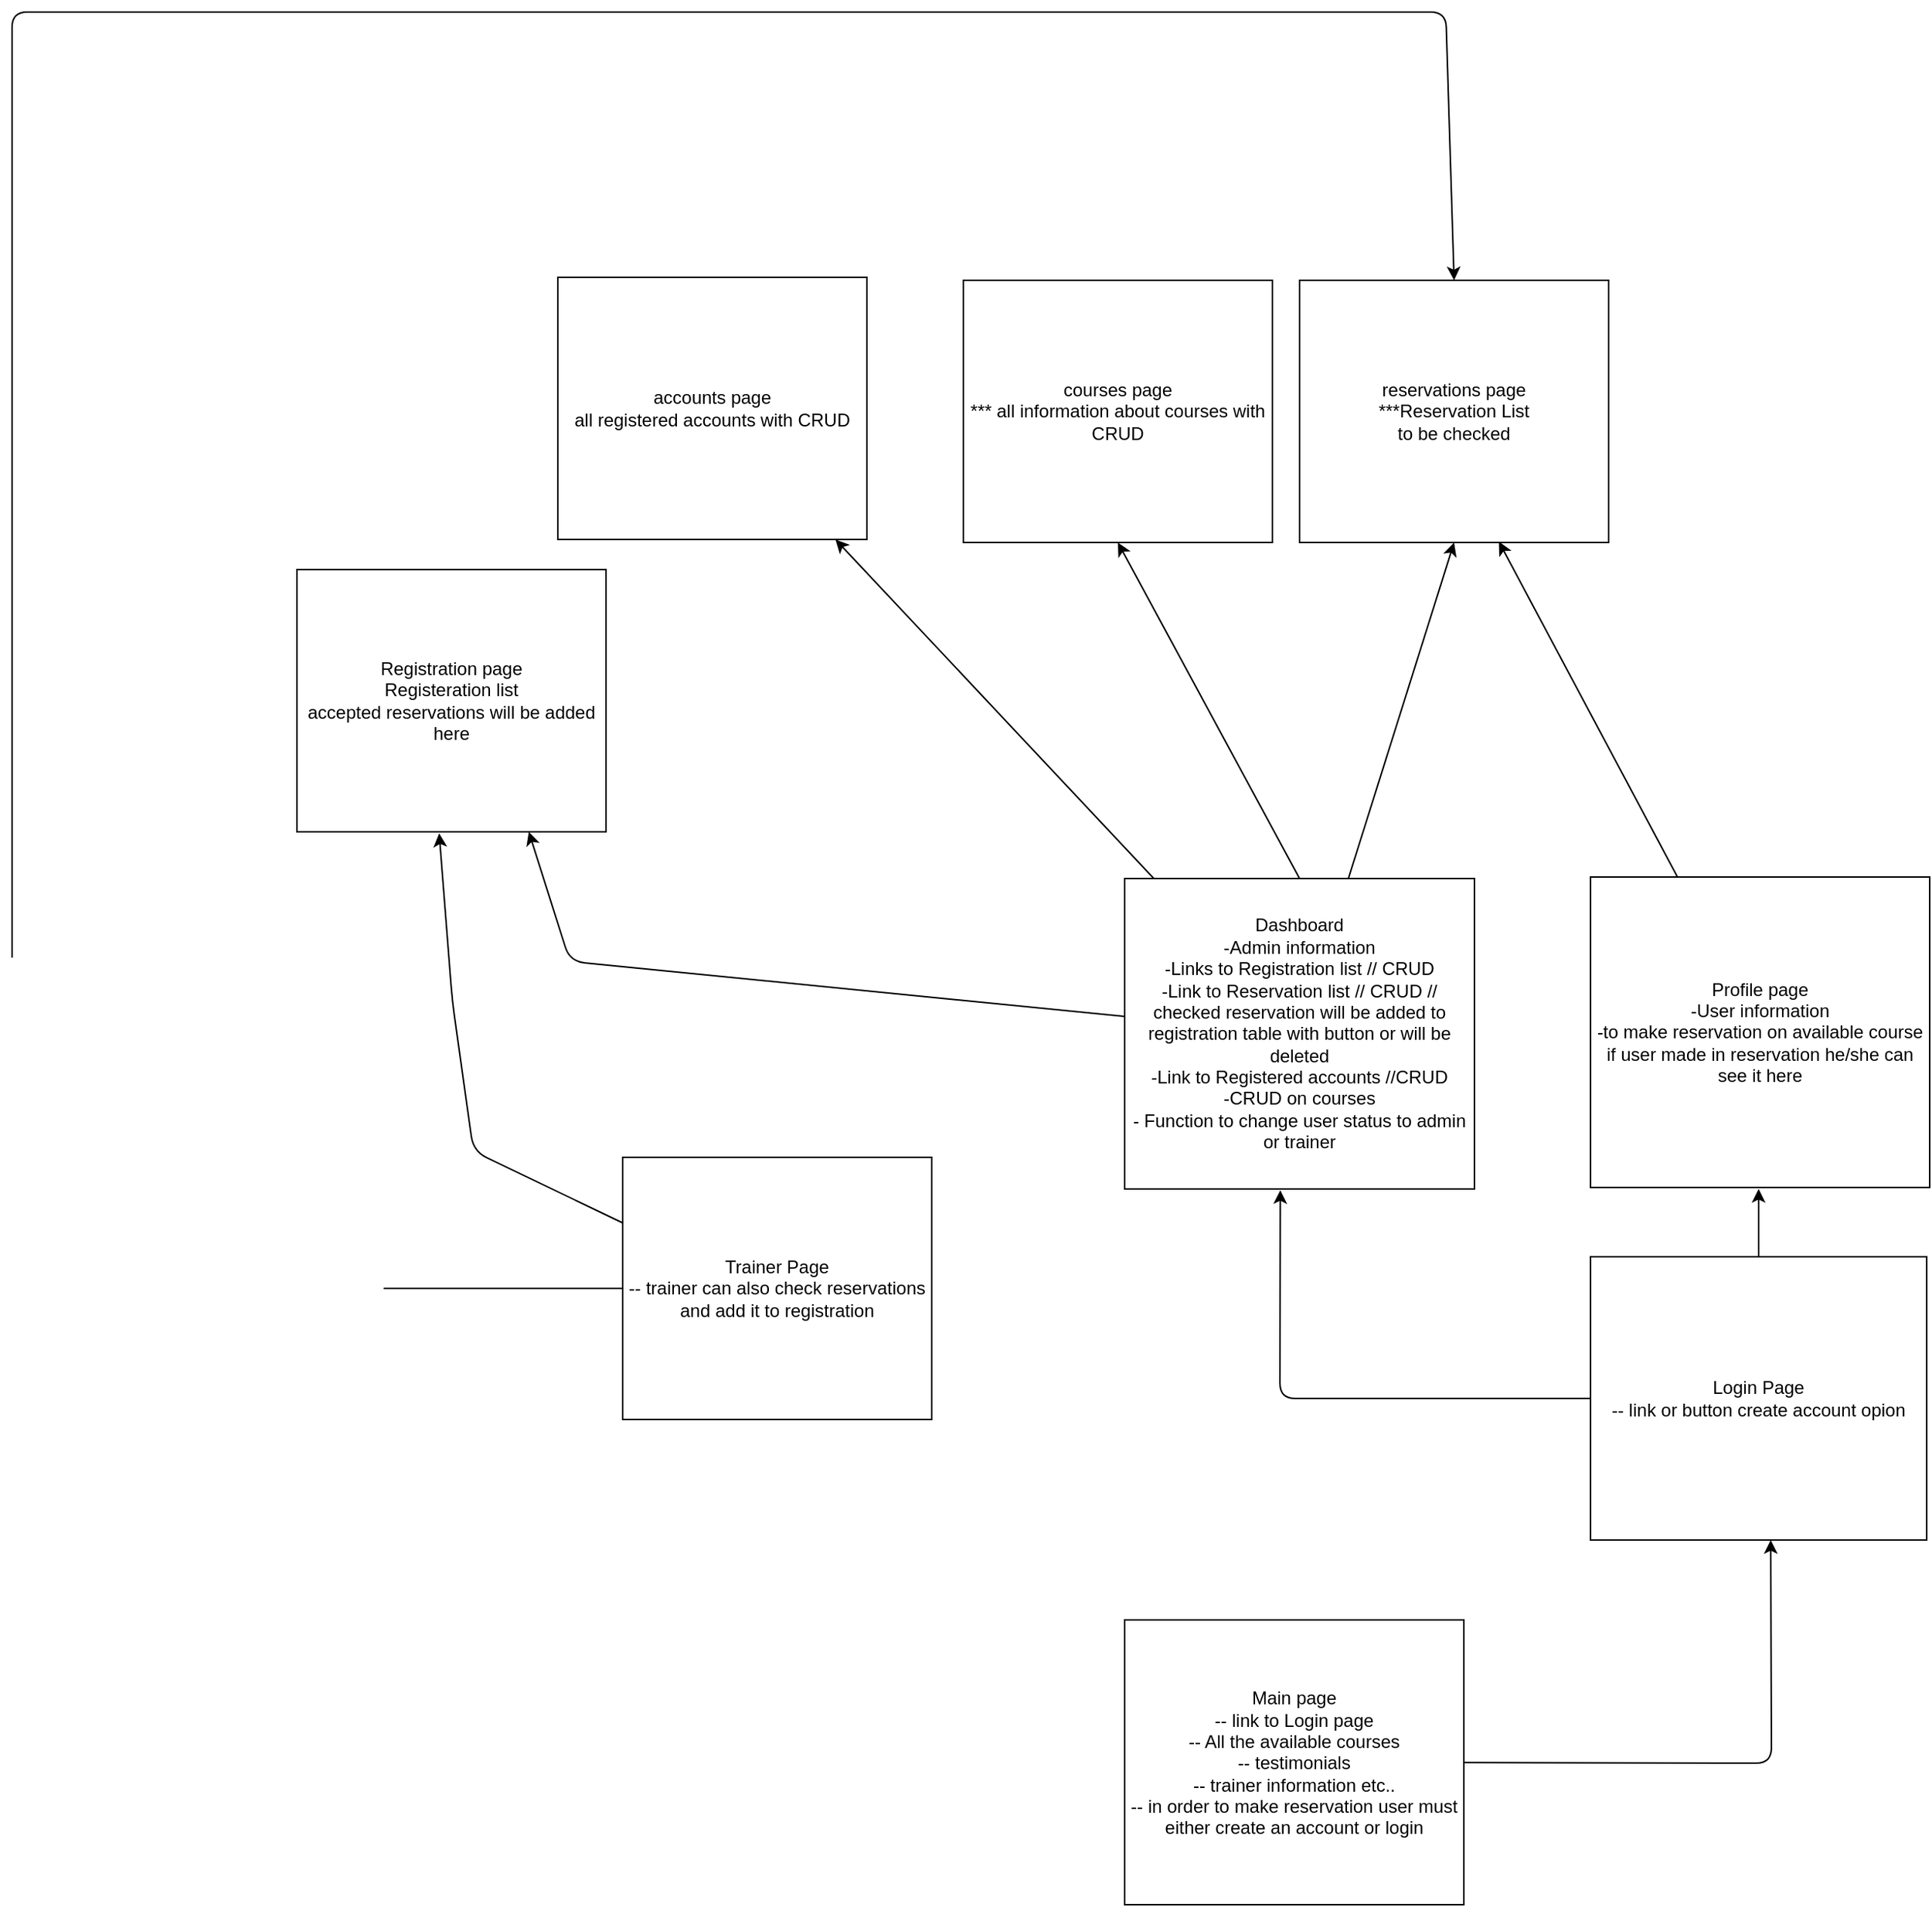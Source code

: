 <mxfile>
    <diagram id="NsQjSuXdmplA5nXrRinJ" name="Page-1">
        <mxGraphModel dx="2262" dy="2147" grid="0" gridSize="10" guides="1" tooltips="1" connect="1" arrows="1" fold="1" page="1" pageScale="1" pageWidth="827" pageHeight="1169" math="0" shadow="0">
            <root>
                <mxCell id="0"/>
                <mxCell id="1" parent="0"/>
                <mxCell id="11" style="edgeStyle=none;html=1;exitX=0.5;exitY=0;exitDx=0;exitDy=0;entryX=0.5;entryY=1;entryDx=0;entryDy=0;" edge="1" parent="1" source="6" target="10">
                    <mxGeometry relative="1" as="geometry"/>
                </mxCell>
                <mxCell id="14" style="edgeStyle=none;html=1;entryX=0.5;entryY=1;entryDx=0;entryDy=0;" edge="1" parent="1" source="6" target="13">
                    <mxGeometry relative="1" as="geometry"/>
                </mxCell>
                <mxCell id="15" style="edgeStyle=none;html=1;entryX=0.75;entryY=1;entryDx=0;entryDy=0;" edge="1" parent="1" source="6" target="12">
                    <mxGeometry relative="1" as="geometry">
                        <Array as="points">
                            <mxPoint x="-324" y="333"/>
                        </Array>
                    </mxGeometry>
                </mxCell>
                <mxCell id="17" style="edgeStyle=none;html=1;" edge="1" parent="1" source="6" target="16">
                    <mxGeometry relative="1" as="geometry"/>
                </mxCell>
                <mxCell id="6" value="&lt;span&gt;Dashboard&lt;/span&gt;&lt;br&gt;&lt;span&gt;-Admin information&lt;/span&gt;&lt;br&gt;&lt;span&gt;-Links to Registration list // CRUD&lt;/span&gt;&lt;br&gt;&lt;span&gt;-Link to Reservation list // CRUD // checked reservation will be added to registration table with button or will be deleted&lt;/span&gt;&lt;br&gt;&lt;span&gt;-Link to Registered accounts //CRUD&lt;/span&gt;&lt;br&gt;&lt;span&gt;-CRUD on courses&lt;/span&gt;&lt;br&gt;&lt;span&gt;- Function to change user status to admin or trainer&lt;/span&gt;" style="rounded=0;whiteSpace=wrap;html=1;" vertex="1" parent="1">
                    <mxGeometry x="44" y="278" width="232" height="206" as="geometry"/>
                </mxCell>
                <mxCell id="18" style="edgeStyle=none;html=1;entryX=0.645;entryY=0.997;entryDx=0;entryDy=0;entryPerimeter=0;" edge="1" parent="1" source="7" target="13">
                    <mxGeometry relative="1" as="geometry"/>
                </mxCell>
                <mxCell id="7" value="&lt;span&gt;Profile page&lt;/span&gt;&lt;br&gt;&lt;span&gt;-User information&lt;/span&gt;&lt;br&gt;&lt;span&gt;-to make reservation on available course&lt;br&gt;if user made in reservation he/she can see it here&lt;br&gt;&lt;/span&gt;" style="rounded=0;whiteSpace=wrap;html=1;" vertex="1" parent="1">
                    <mxGeometry x="353" y="277" width="225" height="206" as="geometry"/>
                </mxCell>
                <mxCell id="22" style="edgeStyle=none;html=1;entryX=0.536;entryY=1;entryDx=0;entryDy=0;entryPerimeter=0;" edge="1" parent="1" source="8" target="9">
                    <mxGeometry relative="1" as="geometry">
                        <Array as="points">
                            <mxPoint x="473" y="865"/>
                        </Array>
                    </mxGeometry>
                </mxCell>
                <mxCell id="8" value="Main page&lt;br&gt;-- link to Login page&lt;br&gt;-- All the available courses&lt;br&gt;-- testimonials&lt;br&gt;-- trainer information etc..&lt;br&gt;-- in order to make reservation user must either create an account or login&lt;br&gt;" style="rounded=0;whiteSpace=wrap;html=1;" vertex="1" parent="1">
                    <mxGeometry x="44" y="770" width="225" height="189" as="geometry"/>
                </mxCell>
                <mxCell id="20" style="edgeStyle=none;html=1;" edge="1" parent="1" source="9">
                    <mxGeometry relative="1" as="geometry">
                        <mxPoint x="464.5" y="484.043" as="targetPoint"/>
                    </mxGeometry>
                </mxCell>
                <mxCell id="21" style="edgeStyle=none;html=1;entryX=0.445;entryY=1.004;entryDx=0;entryDy=0;entryPerimeter=0;" edge="1" parent="1" source="9" target="6">
                    <mxGeometry relative="1" as="geometry">
                        <Array as="points">
                            <mxPoint x="147" y="623"/>
                        </Array>
                    </mxGeometry>
                </mxCell>
                <mxCell id="9" value="Login Page&lt;br&gt;-- link or button create account opion" style="rounded=0;whiteSpace=wrap;html=1;" vertex="1" parent="1">
                    <mxGeometry x="353" y="529" width="223" height="188" as="geometry"/>
                </mxCell>
                <mxCell id="10" value="courses page&lt;br&gt;*** all information about courses with CRUD" style="rounded=0;whiteSpace=wrap;html=1;" vertex="1" parent="1">
                    <mxGeometry x="-63" y="-119" width="205" height="174" as="geometry"/>
                </mxCell>
                <mxCell id="12" value="Registration page&lt;br&gt;Registeration list&lt;br&gt;accepted reservations will be added here" style="rounded=0;whiteSpace=wrap;html=1;" vertex="1" parent="1">
                    <mxGeometry x="-505" y="73" width="205" height="174" as="geometry"/>
                </mxCell>
                <mxCell id="13" value="reservations page&lt;br&gt;***Reservation List&lt;br&gt;to be checked" style="rounded=0;whiteSpace=wrap;html=1;" vertex="1" parent="1">
                    <mxGeometry x="160" y="-119" width="205" height="174" as="geometry"/>
                </mxCell>
                <mxCell id="16" value="accounts page&lt;br&gt;all registered accounts with CRUD" style="rounded=0;whiteSpace=wrap;html=1;" vertex="1" parent="1">
                    <mxGeometry x="-332" y="-121" width="205" height="174" as="geometry"/>
                </mxCell>
                <mxCell id="25" style="edgeStyle=none;html=1;entryX=0.5;entryY=0;entryDx=0;entryDy=0;" edge="1" parent="1" source="24" target="13">
                    <mxGeometry relative="1" as="geometry">
                        <Array as="points">
                            <mxPoint x="-694" y="550"/>
                            <mxPoint x="-694" y="-297"/>
                            <mxPoint x="257" y="-297"/>
                        </Array>
                    </mxGeometry>
                </mxCell>
                <mxCell id="26" style="edgeStyle=none;html=1;exitX=0;exitY=0.25;exitDx=0;exitDy=0;entryX=0.46;entryY=1.006;entryDx=0;entryDy=0;entryPerimeter=0;" edge="1" parent="1" source="24" target="12">
                    <mxGeometry relative="1" as="geometry">
                        <mxPoint x="-413" y="256" as="targetPoint"/>
                        <Array as="points">
                            <mxPoint x="-388" y="459"/>
                            <mxPoint x="-402" y="359"/>
                        </Array>
                    </mxGeometry>
                </mxCell>
                <mxCell id="24" value="Trainer Page&lt;br&gt;-- trainer can also check reservations and add it to registration" style="rounded=0;whiteSpace=wrap;html=1;" vertex="1" parent="1">
                    <mxGeometry x="-289" y="463" width="205" height="174" as="geometry"/>
                </mxCell>
            </root>
        </mxGraphModel>
    </diagram>
</mxfile>